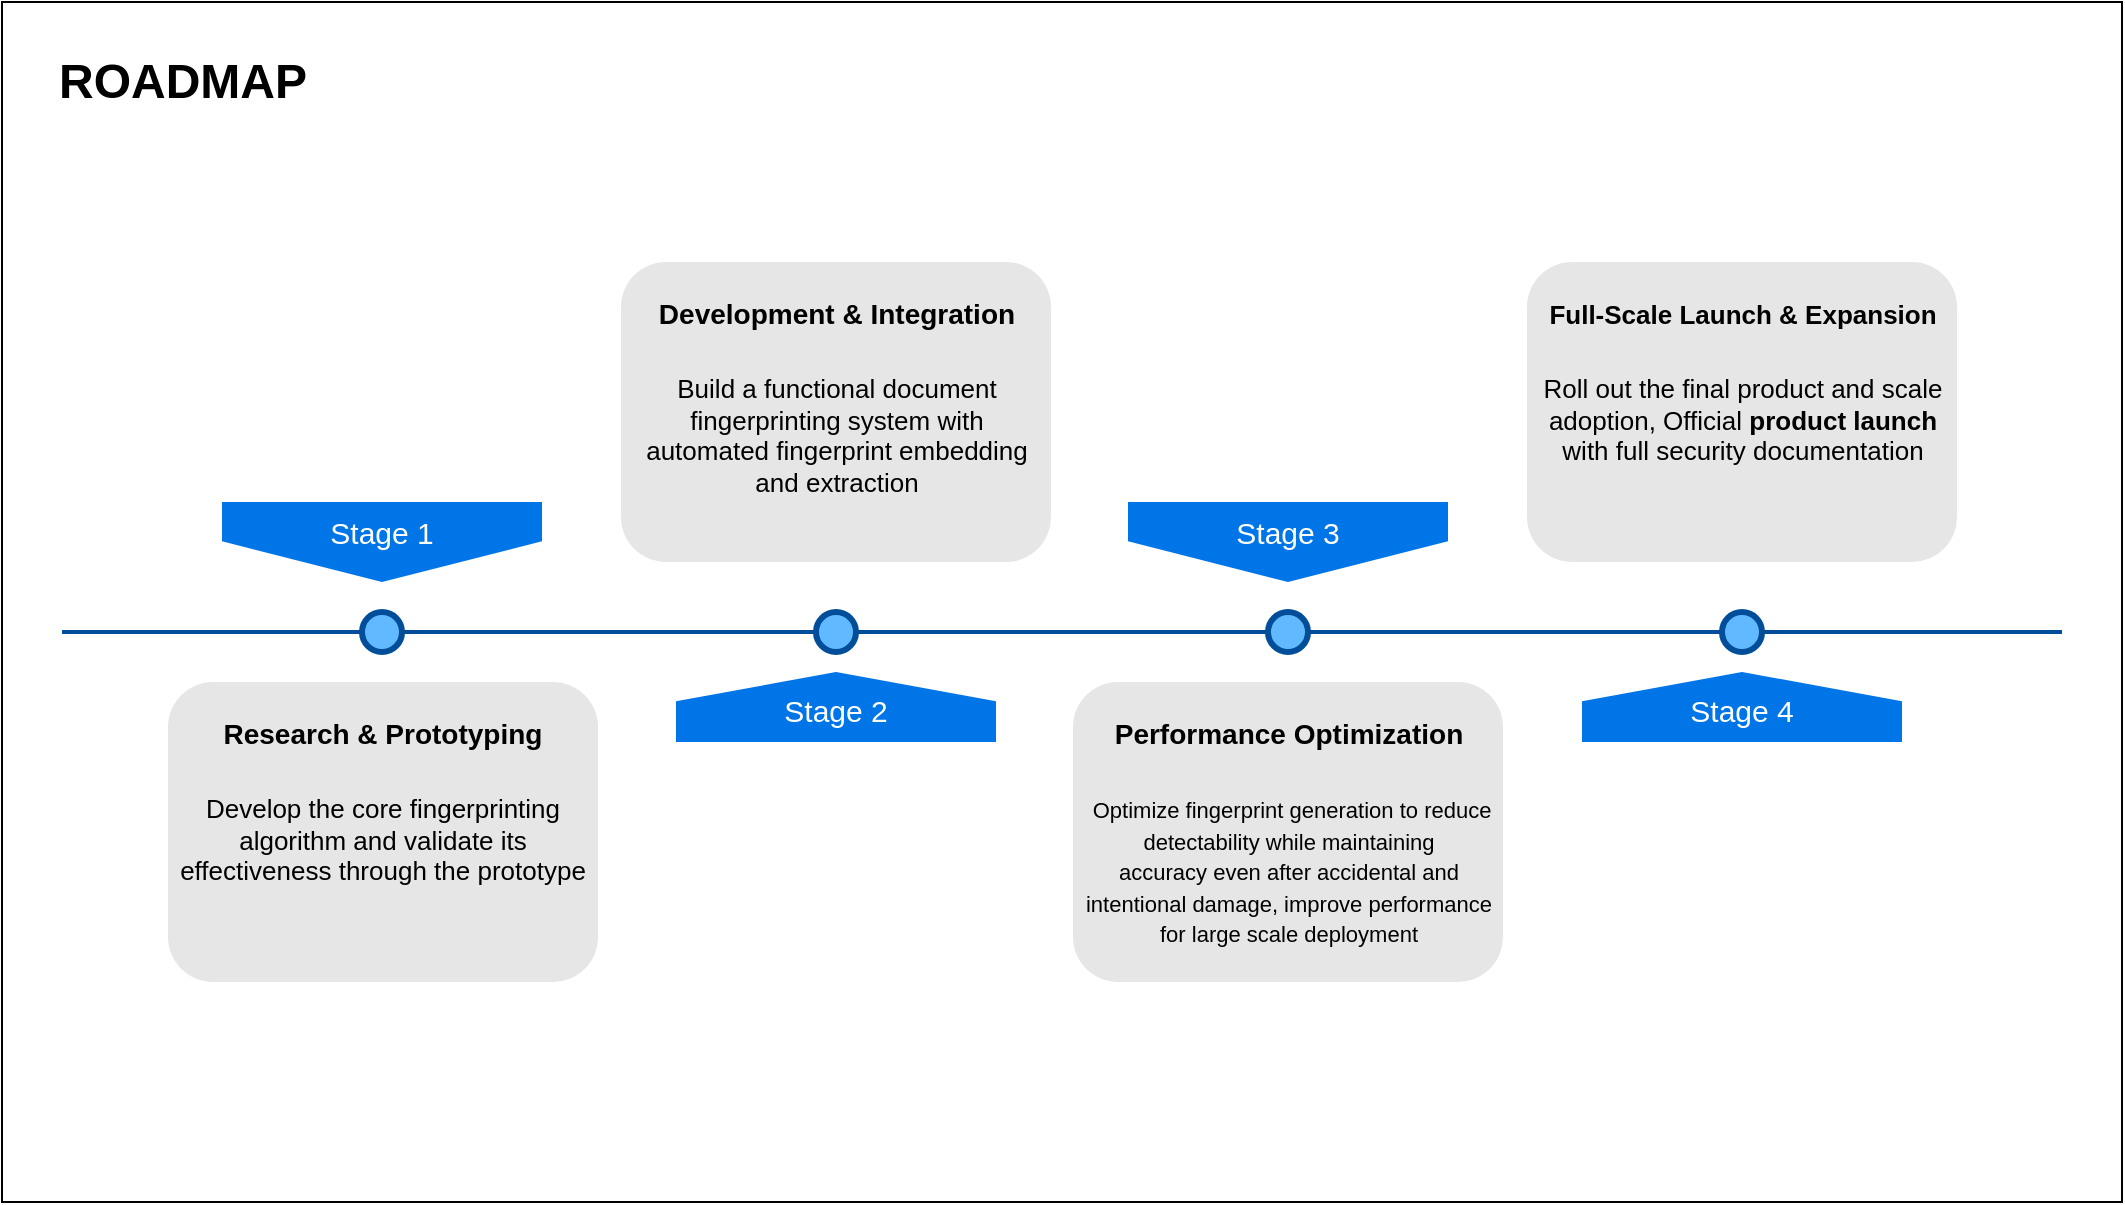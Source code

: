 <mxfile version="26.1.0">
  <diagram name="Page-1" id="82e54ff1-d628-8f03-85c4-9753963a91cd">
    <mxGraphModel dx="1719" dy="853" grid="1" gridSize="10" guides="1" tooltips="1" connect="1" arrows="1" fold="1" page="1" pageScale="1" pageWidth="1100" pageHeight="850" background="none" math="0" shadow="0">
      <root>
        <mxCell id="0" />
        <mxCell id="1" parent="0" />
        <mxCell id="y8spYNHYsHAbJq7C0pmn-1" value="" style="rounded=0;whiteSpace=wrap;html=1;" vertex="1" parent="1">
          <mxGeometry x="10" y="90" width="1060" height="600" as="geometry" />
        </mxCell>
        <mxCell id="4ec97bd9e5d20128-1" value="" style="line;strokeWidth=2;html=1;fillColor=none;fontSize=28;fontColor=#004D99;strokeColor=#004D99;" parent="1" vertex="1">
          <mxGeometry x="40" y="400" width="1000" height="10" as="geometry" />
        </mxCell>
        <mxCell id="4ec97bd9e5d20128-5" value="Stage 1" style="shape=offPageConnector;whiteSpace=wrap;html=1;fillColor=#0075E8;fontSize=15;fontColor=#FFFFFF;size=0.509;verticalAlign=top;strokeColor=none;" parent="1" vertex="1">
          <mxGeometry x="120" y="340" width="160" height="40" as="geometry" />
        </mxCell>
        <mxCell id="4ec97bd9e5d20128-6" value="&lt;span&gt;Stage 3&lt;/span&gt;" style="shape=offPageConnector;whiteSpace=wrap;html=1;fillColor=#0075E8;fontSize=15;fontColor=#FFFFFF;size=0.509;verticalAlign=top;strokeColor=none;" parent="1" vertex="1">
          <mxGeometry x="573" y="340" width="160" height="40" as="geometry" />
        </mxCell>
        <mxCell id="4ec97bd9e5d20128-7" value="&lt;span&gt;Stage 2&lt;/span&gt;" style="shape=offPageConnector;whiteSpace=wrap;html=1;fillColor=#0075E8;fontSize=15;fontColor=#FFFFFF;size=0.418;flipV=1;verticalAlign=bottom;strokeColor=none;spacingBottom=4;" parent="1" vertex="1">
          <mxGeometry x="347" y="425" width="160" height="35" as="geometry" />
        </mxCell>
        <mxCell id="4ec97bd9e5d20128-8" value="&lt;span&gt;Stage 4&lt;/span&gt;" style="shape=offPageConnector;whiteSpace=wrap;html=1;fillColor=#0075E8;fontSize=15;fontColor=#FFFFFF;size=0.418;flipV=1;verticalAlign=bottom;strokeColor=none;spacingBottom=4;" parent="1" vertex="1">
          <mxGeometry x="800" y="425" width="160" height="35" as="geometry" />
        </mxCell>
        <mxCell id="4ec97bd9e5d20128-9" value="" style="ellipse;whiteSpace=wrap;html=1;fillColor=#61BAFF;fontSize=28;fontColor=#004D99;strokeWidth=3;strokeColor=#004D99;" parent="1" vertex="1">
          <mxGeometry x="190" y="395" width="20" height="20" as="geometry" />
        </mxCell>
        <mxCell id="4ec97bd9e5d20128-10" value="" style="ellipse;whiteSpace=wrap;html=1;fillColor=#61BAFF;fontSize=28;fontColor=#004D99;strokeWidth=3;strokeColor=#004D99;" parent="1" vertex="1">
          <mxGeometry x="417" y="395" width="20" height="20" as="geometry" />
        </mxCell>
        <mxCell id="4ec97bd9e5d20128-11" value="" style="ellipse;whiteSpace=wrap;html=1;fillColor=#61BAFF;fontSize=28;fontColor=#004D99;strokeWidth=3;strokeColor=#004D99;" parent="1" vertex="1">
          <mxGeometry x="643" y="395" width="20" height="20" as="geometry" />
        </mxCell>
        <mxCell id="4ec97bd9e5d20128-13" value="" style="ellipse;whiteSpace=wrap;html=1;fillColor=#61BAFF;fontSize=28;fontColor=#004D99;strokeWidth=3;strokeColor=#004D99;" parent="1" vertex="1">
          <mxGeometry x="870" y="395" width="20" height="20" as="geometry" />
        </mxCell>
        <mxCell id="4ec97bd9e5d20128-14" value="&lt;h1&gt;&lt;font style=&quot;font-size: 14px;&quot;&gt;Research &amp;amp; Prototyping&lt;/font&gt;&lt;/h1&gt;&lt;p&gt;&lt;font style=&quot;font-size: 13px;&quot;&gt;Develop the core fingerprinting algorithm and validate its effectiveness through the prototype&lt;/font&gt;&lt;/p&gt;" style="text;html=1;spacing=5;spacingTop=-20;whiteSpace=wrap;overflow=hidden;strokeColor=none;strokeWidth=3;fillColor=#E6E6E6;fontSize=13;fontColor=#000000;align=center;rounded=1;" parent="1" vertex="1">
          <mxGeometry x="93" y="430" width="215" height="150" as="geometry" />
        </mxCell>
        <mxCell id="cTCNGYWpEYCJSHQCRQRp-1" value="&lt;h1&gt;&lt;font style=&quot;font-size: 14px;&quot;&gt;Development &amp;amp; Integration&lt;/font&gt;&lt;/h1&gt;&lt;div&gt;Build a functional document fingerprinting system with automated fingerprint embedding and extraction&lt;/div&gt;" style="text;html=1;spacing=5;spacingTop=-20;whiteSpace=wrap;overflow=hidden;strokeColor=none;strokeWidth=3;fillColor=#E6E6E6;fontSize=13;fontColor=#000000;align=center;rounded=1;" parent="1" vertex="1">
          <mxGeometry x="319.5" y="220" width="215" height="150" as="geometry" />
        </mxCell>
        <mxCell id="cTCNGYWpEYCJSHQCRQRp-2" value="&lt;h1&gt;&lt;font style=&quot;font-size: 14px;&quot;&gt;Performance Optimization&lt;/font&gt;&lt;/h1&gt;&lt;p&gt;&lt;font style=&quot;font-size: 11px;&quot;&gt;&amp;nbsp;Optimize fingerprint generation to &lt;span style=&quot;&quot; data-end=&quot;1233&quot; data-start=&quot;1209&quot;&gt;reduce detectabilit&lt;/span&gt;&lt;span style=&quot;&quot; data-end=&quot;1233&quot; data-start=&quot;1209&quot;&gt;y&lt;/span&gt;&lt;b&gt; &lt;/b&gt;while maintaining accuracy&amp;nbsp;even after accidental and intentional damage, improve performance for large scale deployment&lt;/font&gt;&lt;/p&gt;" style="text;html=1;spacing=5;spacingTop=-20;whiteSpace=wrap;overflow=hidden;strokeColor=none;strokeWidth=3;fillColor=#E6E6E6;fontSize=13;fontColor=#000000;align=center;rounded=1;" parent="1" vertex="1">
          <mxGeometry x="545.5" y="430" width="215" height="150" as="geometry" />
        </mxCell>
        <mxCell id="cTCNGYWpEYCJSHQCRQRp-3" value="&lt;h1&gt;&lt;span style=&quot;background-color: transparent; color: light-dark(rgb(0, 0, 0), rgb(237, 237, 237)); font-size: 13px;&quot;&gt;Full-Scale Launch &amp;amp; Expansion&lt;/span&gt;&lt;/h1&gt;&lt;div&gt;Roll out the final product and scale adoption,&amp;nbsp;&lt;span style=&quot;background-color: transparent; color: light-dark(rgb(0, 0, 0), rgb(237, 237, 237));&quot;&gt;Official &lt;/span&gt;&lt;strong style=&quot;background-color: transparent; color: light-dark(rgb(0, 0, 0), rgb(237, 237, 237));&quot; data-end=&quot;2151&quot; data-start=&quot;2133&quot;&gt;product launch&lt;/strong&gt;&lt;span style=&quot;background-color: transparent; color: light-dark(rgb(0, 0, 0), rgb(237, 237, 237));&quot;&gt; with full security documentation&lt;/span&gt;&lt;/div&gt;" style="text;html=1;spacing=5;spacingTop=-20;whiteSpace=wrap;overflow=hidden;strokeColor=none;strokeWidth=3;fillColor=#E6E6E6;fontSize=13;fontColor=#000000;align=center;rounded=1;" parent="1" vertex="1">
          <mxGeometry x="772.5" y="220" width="215" height="150" as="geometry" />
        </mxCell>
        <mxCell id="y8spYNHYsHAbJq7C0pmn-3" value="ROADMAP" style="text;strokeColor=none;fillColor=none;html=1;fontSize=24;fontStyle=1;verticalAlign=middle;align=center;" vertex="1" parent="1">
          <mxGeometry x="30" y="110" width="140" height="40" as="geometry" />
        </mxCell>
      </root>
    </mxGraphModel>
  </diagram>
</mxfile>

